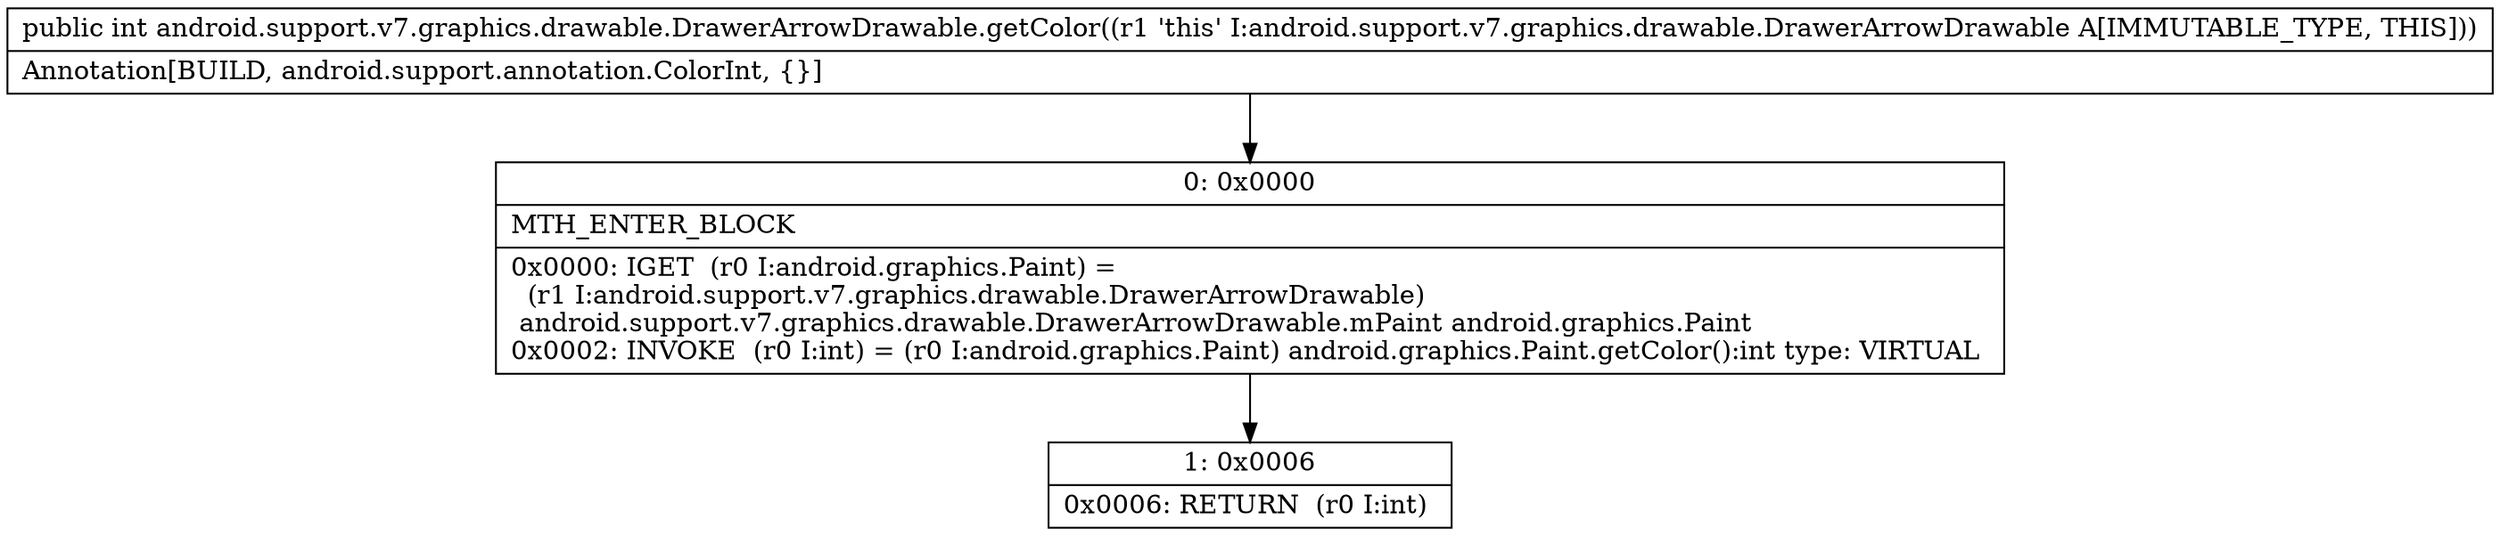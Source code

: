 digraph "CFG forandroid.support.v7.graphics.drawable.DrawerArrowDrawable.getColor()I" {
Node_0 [shape=record,label="{0\:\ 0x0000|MTH_ENTER_BLOCK\l|0x0000: IGET  (r0 I:android.graphics.Paint) = \l  (r1 I:android.support.v7.graphics.drawable.DrawerArrowDrawable)\l android.support.v7.graphics.drawable.DrawerArrowDrawable.mPaint android.graphics.Paint \l0x0002: INVOKE  (r0 I:int) = (r0 I:android.graphics.Paint) android.graphics.Paint.getColor():int type: VIRTUAL \l}"];
Node_1 [shape=record,label="{1\:\ 0x0006|0x0006: RETURN  (r0 I:int) \l}"];
MethodNode[shape=record,label="{public int android.support.v7.graphics.drawable.DrawerArrowDrawable.getColor((r1 'this' I:android.support.v7.graphics.drawable.DrawerArrowDrawable A[IMMUTABLE_TYPE, THIS]))  | Annotation[BUILD, android.support.annotation.ColorInt, \{\}]\l}"];
MethodNode -> Node_0;
Node_0 -> Node_1;
}

